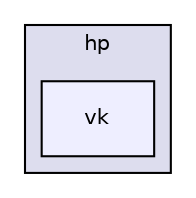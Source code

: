 digraph "include/hp/vk" {
  compound=true
  node [ fontsize="10", fontname="Helvetica"];
  edge [ labelfontsize="10", labelfontname="Helvetica"];
  subgraph clusterdir_16e860880acdf9d3e09408cc5156cb12 {
    graph [ bgcolor="#ddddee", pencolor="black", label="hp" fontname="Helvetica", fontsize="10", URL="dir_16e860880acdf9d3e09408cc5156cb12.html"]
  dir_950e320aff8085aa7f2d73afb00b4f69 [shape=box, label="vk", style="filled", fillcolor="#eeeeff", pencolor="black", URL="dir_950e320aff8085aa7f2d73afb00b4f69.html"];
  }
}
